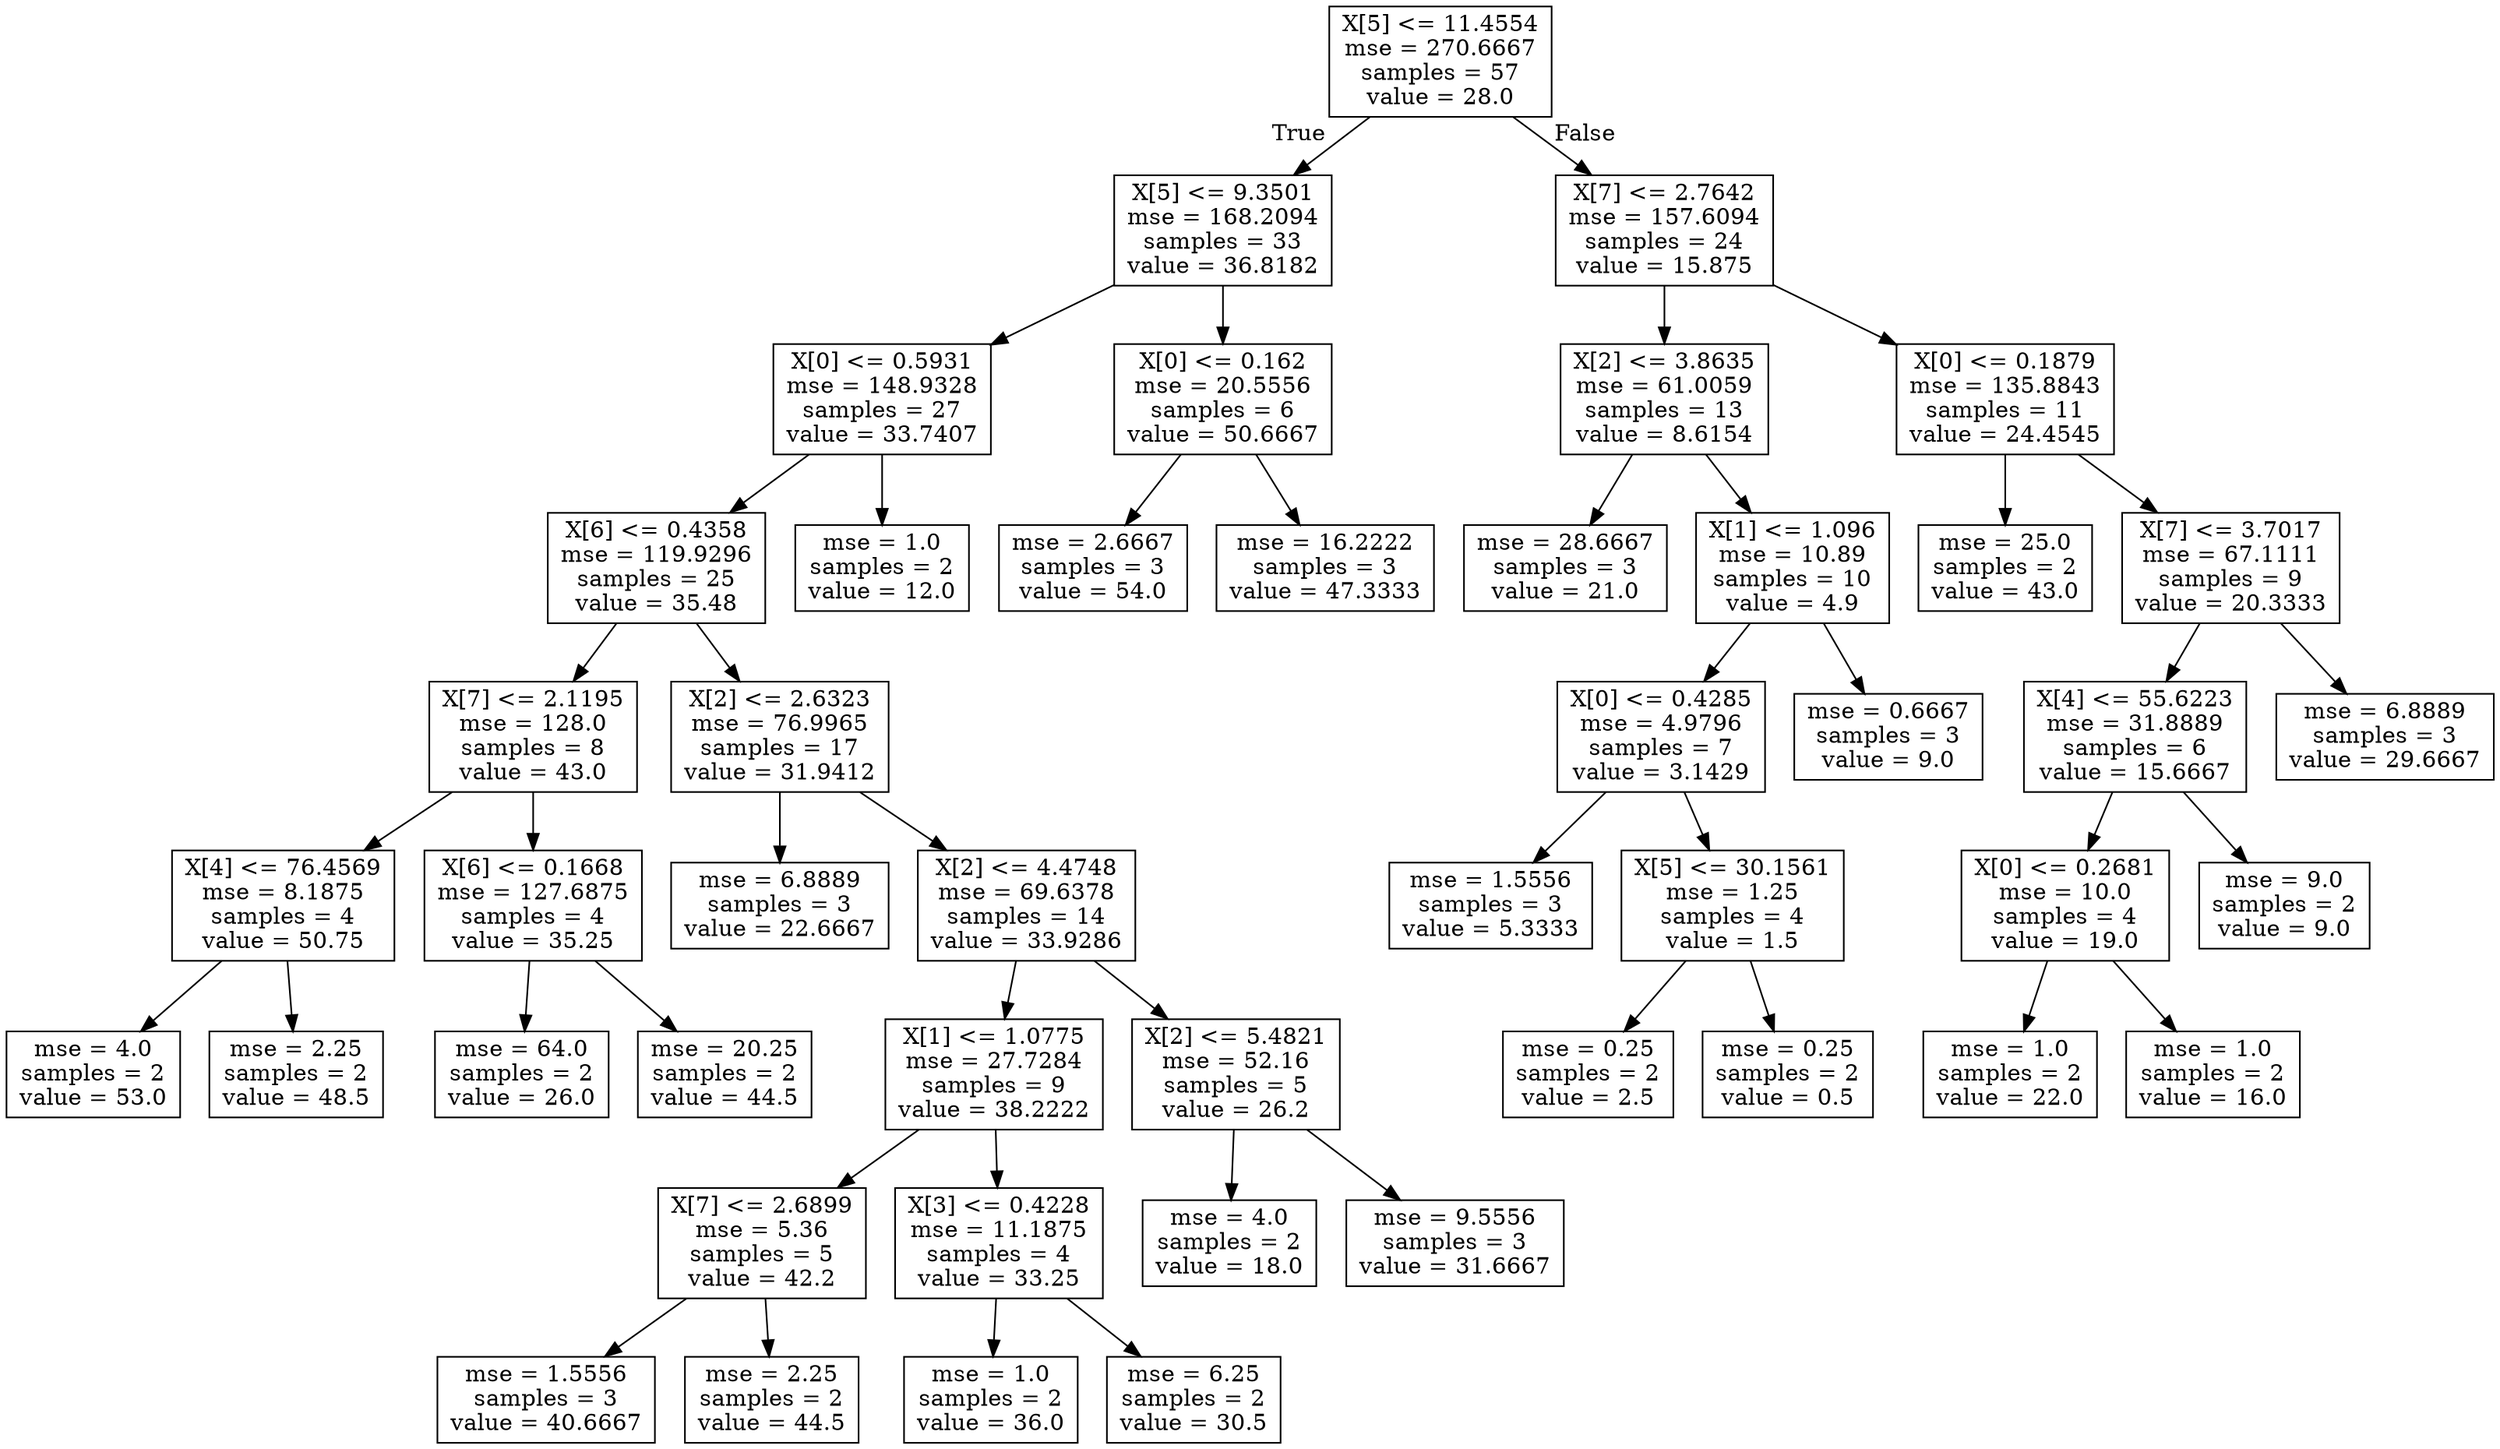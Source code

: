 digraph Tree {
node [shape=box] ;
0 [label="X[5] <= 11.4554\nmse = 270.6667\nsamples = 57\nvalue = 28.0"] ;
1 [label="X[5] <= 9.3501\nmse = 168.2094\nsamples = 33\nvalue = 36.8182"] ;
0 -> 1 [labeldistance=2.5, labelangle=45, headlabel="True"] ;
2 [label="X[0] <= 0.5931\nmse = 148.9328\nsamples = 27\nvalue = 33.7407"] ;
1 -> 2 ;
3 [label="X[6] <= 0.4358\nmse = 119.9296\nsamples = 25\nvalue = 35.48"] ;
2 -> 3 ;
4 [label="X[7] <= 2.1195\nmse = 128.0\nsamples = 8\nvalue = 43.0"] ;
3 -> 4 ;
5 [label="X[4] <= 76.4569\nmse = 8.1875\nsamples = 4\nvalue = 50.75"] ;
4 -> 5 ;
6 [label="mse = 4.0\nsamples = 2\nvalue = 53.0"] ;
5 -> 6 ;
7 [label="mse = 2.25\nsamples = 2\nvalue = 48.5"] ;
5 -> 7 ;
8 [label="X[6] <= 0.1668\nmse = 127.6875\nsamples = 4\nvalue = 35.25"] ;
4 -> 8 ;
9 [label="mse = 64.0\nsamples = 2\nvalue = 26.0"] ;
8 -> 9 ;
10 [label="mse = 20.25\nsamples = 2\nvalue = 44.5"] ;
8 -> 10 ;
11 [label="X[2] <= 2.6323\nmse = 76.9965\nsamples = 17\nvalue = 31.9412"] ;
3 -> 11 ;
12 [label="mse = 6.8889\nsamples = 3\nvalue = 22.6667"] ;
11 -> 12 ;
13 [label="X[2] <= 4.4748\nmse = 69.6378\nsamples = 14\nvalue = 33.9286"] ;
11 -> 13 ;
14 [label="X[1] <= 1.0775\nmse = 27.7284\nsamples = 9\nvalue = 38.2222"] ;
13 -> 14 ;
15 [label="X[7] <= 2.6899\nmse = 5.36\nsamples = 5\nvalue = 42.2"] ;
14 -> 15 ;
16 [label="mse = 1.5556\nsamples = 3\nvalue = 40.6667"] ;
15 -> 16 ;
17 [label="mse = 2.25\nsamples = 2\nvalue = 44.5"] ;
15 -> 17 ;
18 [label="X[3] <= 0.4228\nmse = 11.1875\nsamples = 4\nvalue = 33.25"] ;
14 -> 18 ;
19 [label="mse = 1.0\nsamples = 2\nvalue = 36.0"] ;
18 -> 19 ;
20 [label="mse = 6.25\nsamples = 2\nvalue = 30.5"] ;
18 -> 20 ;
21 [label="X[2] <= 5.4821\nmse = 52.16\nsamples = 5\nvalue = 26.2"] ;
13 -> 21 ;
22 [label="mse = 4.0\nsamples = 2\nvalue = 18.0"] ;
21 -> 22 ;
23 [label="mse = 9.5556\nsamples = 3\nvalue = 31.6667"] ;
21 -> 23 ;
24 [label="mse = 1.0\nsamples = 2\nvalue = 12.0"] ;
2 -> 24 ;
25 [label="X[0] <= 0.162\nmse = 20.5556\nsamples = 6\nvalue = 50.6667"] ;
1 -> 25 ;
26 [label="mse = 2.6667\nsamples = 3\nvalue = 54.0"] ;
25 -> 26 ;
27 [label="mse = 16.2222\nsamples = 3\nvalue = 47.3333"] ;
25 -> 27 ;
28 [label="X[7] <= 2.7642\nmse = 157.6094\nsamples = 24\nvalue = 15.875"] ;
0 -> 28 [labeldistance=2.5, labelangle=-45, headlabel="False"] ;
29 [label="X[2] <= 3.8635\nmse = 61.0059\nsamples = 13\nvalue = 8.6154"] ;
28 -> 29 ;
30 [label="mse = 28.6667\nsamples = 3\nvalue = 21.0"] ;
29 -> 30 ;
31 [label="X[1] <= 1.096\nmse = 10.89\nsamples = 10\nvalue = 4.9"] ;
29 -> 31 ;
32 [label="X[0] <= 0.4285\nmse = 4.9796\nsamples = 7\nvalue = 3.1429"] ;
31 -> 32 ;
33 [label="mse = 1.5556\nsamples = 3\nvalue = 5.3333"] ;
32 -> 33 ;
34 [label="X[5] <= 30.1561\nmse = 1.25\nsamples = 4\nvalue = 1.5"] ;
32 -> 34 ;
35 [label="mse = 0.25\nsamples = 2\nvalue = 2.5"] ;
34 -> 35 ;
36 [label="mse = 0.25\nsamples = 2\nvalue = 0.5"] ;
34 -> 36 ;
37 [label="mse = 0.6667\nsamples = 3\nvalue = 9.0"] ;
31 -> 37 ;
38 [label="X[0] <= 0.1879\nmse = 135.8843\nsamples = 11\nvalue = 24.4545"] ;
28 -> 38 ;
39 [label="mse = 25.0\nsamples = 2\nvalue = 43.0"] ;
38 -> 39 ;
40 [label="X[7] <= 3.7017\nmse = 67.1111\nsamples = 9\nvalue = 20.3333"] ;
38 -> 40 ;
41 [label="X[4] <= 55.6223\nmse = 31.8889\nsamples = 6\nvalue = 15.6667"] ;
40 -> 41 ;
42 [label="X[0] <= 0.2681\nmse = 10.0\nsamples = 4\nvalue = 19.0"] ;
41 -> 42 ;
43 [label="mse = 1.0\nsamples = 2\nvalue = 22.0"] ;
42 -> 43 ;
44 [label="mse = 1.0\nsamples = 2\nvalue = 16.0"] ;
42 -> 44 ;
45 [label="mse = 9.0\nsamples = 2\nvalue = 9.0"] ;
41 -> 45 ;
46 [label="mse = 6.8889\nsamples = 3\nvalue = 29.6667"] ;
40 -> 46 ;
}